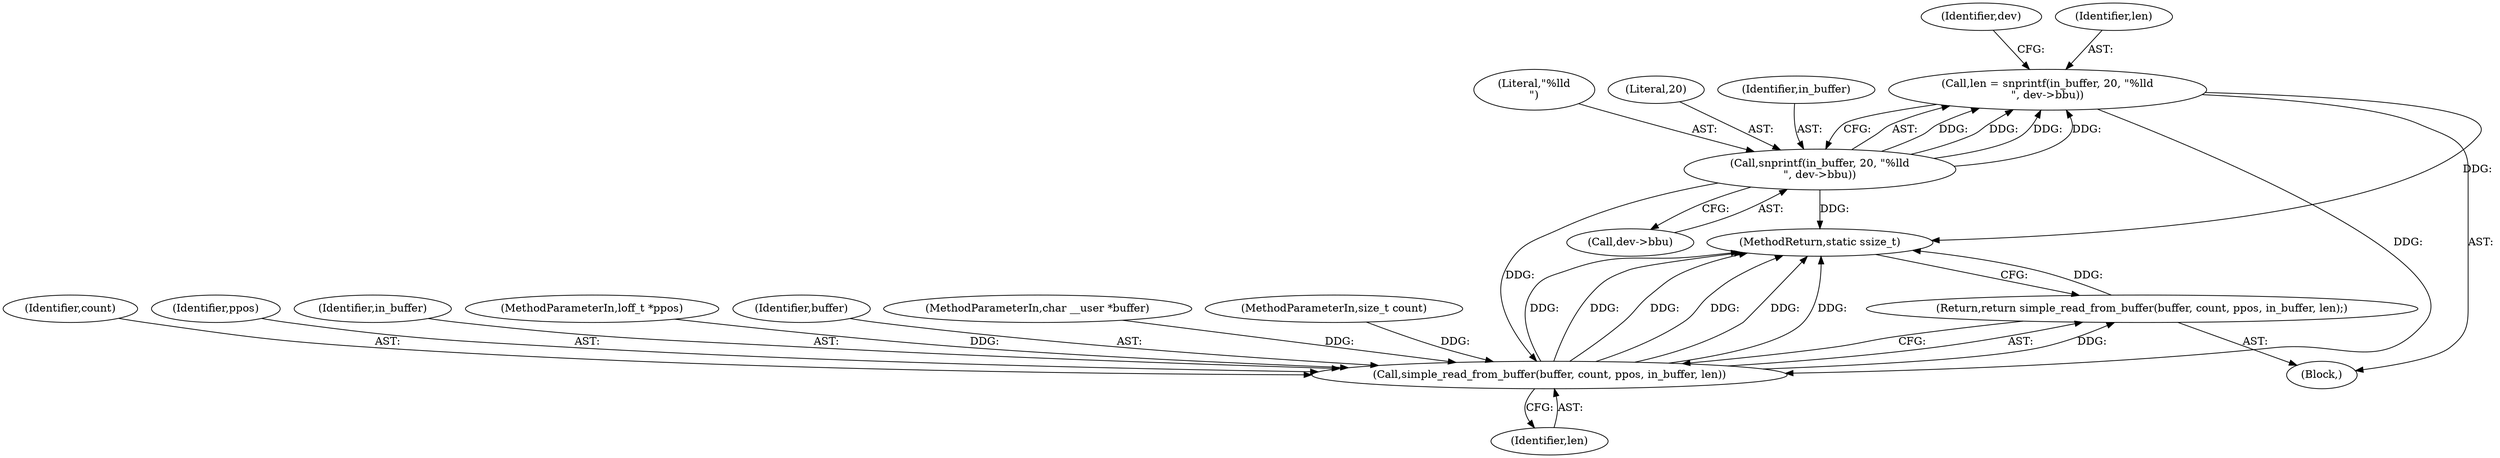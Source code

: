 digraph "0_linux_f1e255d60ae66a9f672ff9a207ee6cd8e33d2679@API" {
"1000144" [label="(Call,len = snprintf(in_buffer, 20, \"%lld\n\", dev->bbu))"];
"1000146" [label="(Call,snprintf(in_buffer, 20, \"%lld\n\", dev->bbu))"];
"1000165" [label="(Call,simple_read_from_buffer(buffer, count, ppos, in_buffer, len))"];
"1000164" [label="(Return,return simple_read_from_buffer(buffer, count, ppos, in_buffer, len);)"];
"1000164" [label="(Return,return simple_read_from_buffer(buffer, count, ppos, in_buffer, len);)"];
"1000149" [label="(Literal,\"%lld\n\")"];
"1000167" [label="(Identifier,count)"];
"1000150" [label="(Call,dev->bbu)"];
"1000106" [label="(Block,)"];
"1000156" [label="(Identifier,dev)"];
"1000146" [label="(Call,snprintf(in_buffer, 20, \"%lld\n\", dev->bbu))"];
"1000145" [label="(Identifier,len)"];
"1000171" [label="(MethodReturn,static ssize_t)"];
"1000168" [label="(Identifier,ppos)"];
"1000169" [label="(Identifier,in_buffer)"];
"1000105" [label="(MethodParameterIn,loff_t *ppos)"];
"1000148" [label="(Literal,20)"];
"1000166" [label="(Identifier,buffer)"];
"1000103" [label="(MethodParameterIn,char __user *buffer)"];
"1000104" [label="(MethodParameterIn,size_t count)"];
"1000165" [label="(Call,simple_read_from_buffer(buffer, count, ppos, in_buffer, len))"];
"1000147" [label="(Identifier,in_buffer)"];
"1000170" [label="(Identifier,len)"];
"1000144" [label="(Call,len = snprintf(in_buffer, 20, \"%lld\n\", dev->bbu))"];
"1000144" -> "1000106"  [label="AST: "];
"1000144" -> "1000146"  [label="CFG: "];
"1000145" -> "1000144"  [label="AST: "];
"1000146" -> "1000144"  [label="AST: "];
"1000156" -> "1000144"  [label="CFG: "];
"1000144" -> "1000171"  [label="DDG: "];
"1000146" -> "1000144"  [label="DDG: "];
"1000146" -> "1000144"  [label="DDG: "];
"1000146" -> "1000144"  [label="DDG: "];
"1000146" -> "1000144"  [label="DDG: "];
"1000144" -> "1000165"  [label="DDG: "];
"1000146" -> "1000150"  [label="CFG: "];
"1000147" -> "1000146"  [label="AST: "];
"1000148" -> "1000146"  [label="AST: "];
"1000149" -> "1000146"  [label="AST: "];
"1000150" -> "1000146"  [label="AST: "];
"1000146" -> "1000171"  [label="DDG: "];
"1000146" -> "1000165"  [label="DDG: "];
"1000165" -> "1000164"  [label="AST: "];
"1000165" -> "1000170"  [label="CFG: "];
"1000166" -> "1000165"  [label="AST: "];
"1000167" -> "1000165"  [label="AST: "];
"1000168" -> "1000165"  [label="AST: "];
"1000169" -> "1000165"  [label="AST: "];
"1000170" -> "1000165"  [label="AST: "];
"1000164" -> "1000165"  [label="CFG: "];
"1000165" -> "1000171"  [label="DDG: "];
"1000165" -> "1000171"  [label="DDG: "];
"1000165" -> "1000171"  [label="DDG: "];
"1000165" -> "1000171"  [label="DDG: "];
"1000165" -> "1000171"  [label="DDG: "];
"1000165" -> "1000171"  [label="DDG: "];
"1000165" -> "1000164"  [label="DDG: "];
"1000103" -> "1000165"  [label="DDG: "];
"1000104" -> "1000165"  [label="DDG: "];
"1000105" -> "1000165"  [label="DDG: "];
"1000164" -> "1000106"  [label="AST: "];
"1000171" -> "1000164"  [label="CFG: "];
"1000164" -> "1000171"  [label="DDG: "];
}

